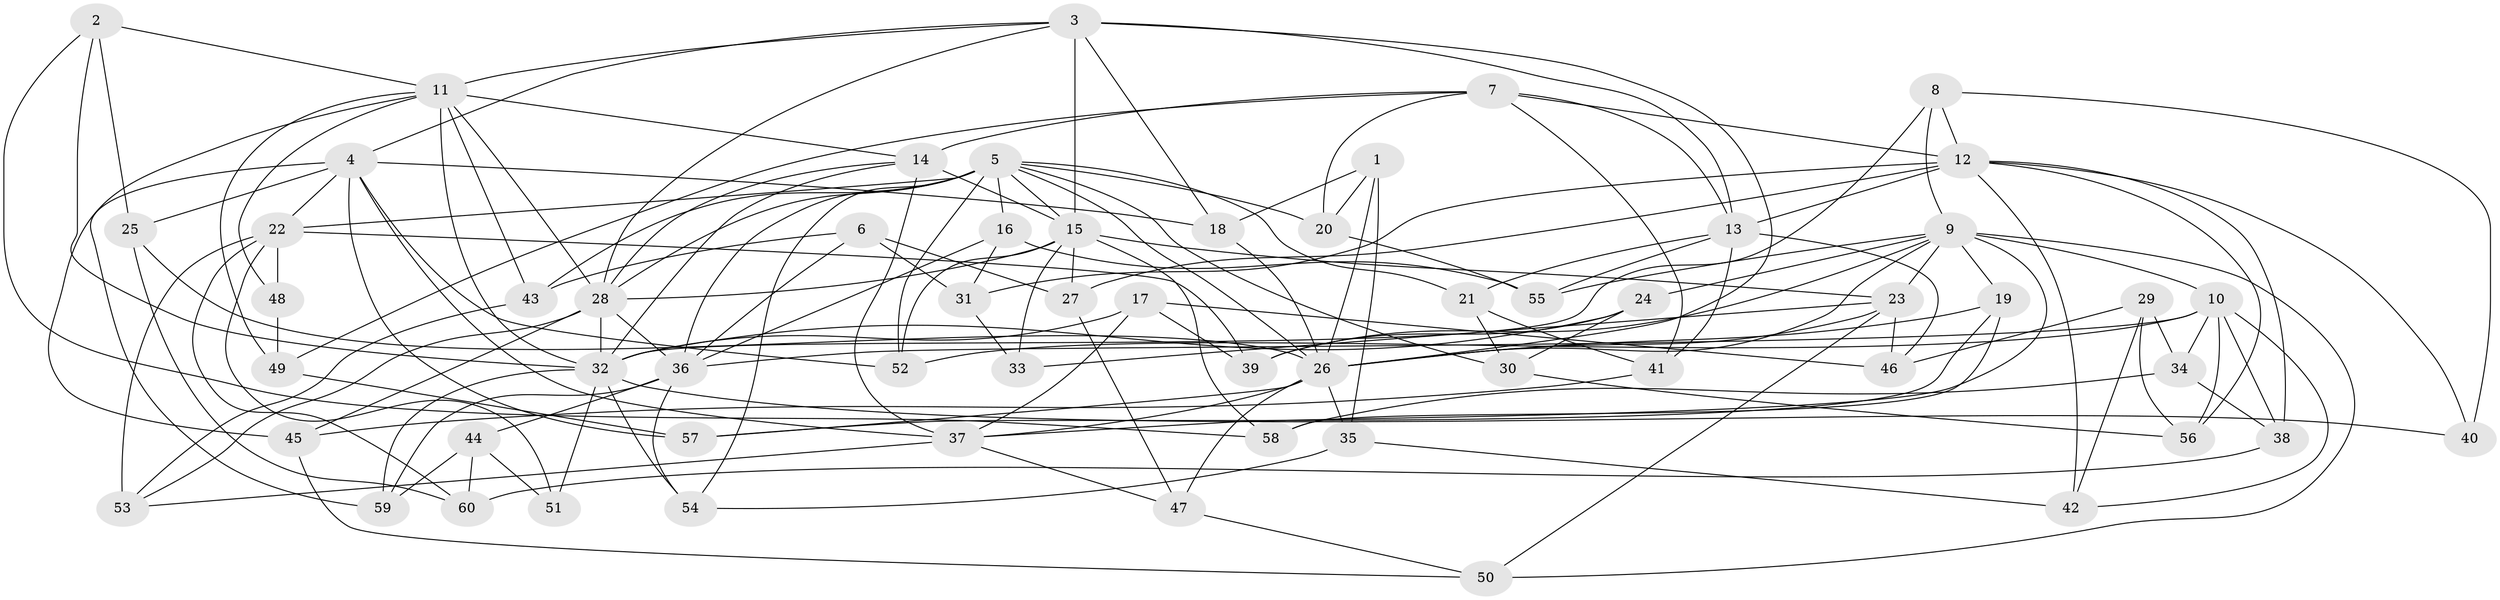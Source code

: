 // original degree distribution, {4: 1.0}
// Generated by graph-tools (version 1.1) at 2025/37/03/09/25 02:37:58]
// undirected, 60 vertices, 157 edges
graph export_dot {
graph [start="1"]
  node [color=gray90,style=filled];
  1;
  2;
  3;
  4;
  5;
  6;
  7;
  8;
  9;
  10;
  11;
  12;
  13;
  14;
  15;
  16;
  17;
  18;
  19;
  20;
  21;
  22;
  23;
  24;
  25;
  26;
  27;
  28;
  29;
  30;
  31;
  32;
  33;
  34;
  35;
  36;
  37;
  38;
  39;
  40;
  41;
  42;
  43;
  44;
  45;
  46;
  47;
  48;
  49;
  50;
  51;
  52;
  53;
  54;
  55;
  56;
  57;
  58;
  59;
  60;
  1 -- 18 [weight=1.0];
  1 -- 20 [weight=1.0];
  1 -- 26 [weight=1.0];
  1 -- 35 [weight=1.0];
  2 -- 11 [weight=1.0];
  2 -- 25 [weight=1.0];
  2 -- 32 [weight=1.0];
  2 -- 58 [weight=1.0];
  3 -- 4 [weight=2.0];
  3 -- 11 [weight=1.0];
  3 -- 13 [weight=2.0];
  3 -- 15 [weight=3.0];
  3 -- 18 [weight=1.0];
  3 -- 26 [weight=1.0];
  3 -- 28 [weight=2.0];
  4 -- 18 [weight=1.0];
  4 -- 22 [weight=1.0];
  4 -- 25 [weight=1.0];
  4 -- 37 [weight=2.0];
  4 -- 52 [weight=1.0];
  4 -- 57 [weight=1.0];
  4 -- 59 [weight=1.0];
  5 -- 15 [weight=1.0];
  5 -- 16 [weight=1.0];
  5 -- 20 [weight=1.0];
  5 -- 21 [weight=1.0];
  5 -- 22 [weight=1.0];
  5 -- 26 [weight=1.0];
  5 -- 28 [weight=1.0];
  5 -- 30 [weight=1.0];
  5 -- 36 [weight=1.0];
  5 -- 43 [weight=1.0];
  5 -- 52 [weight=1.0];
  5 -- 54 [weight=1.0];
  6 -- 27 [weight=1.0];
  6 -- 31 [weight=1.0];
  6 -- 36 [weight=1.0];
  6 -- 43 [weight=1.0];
  7 -- 12 [weight=2.0];
  7 -- 13 [weight=2.0];
  7 -- 14 [weight=3.0];
  7 -- 20 [weight=1.0];
  7 -- 41 [weight=1.0];
  7 -- 49 [weight=1.0];
  8 -- 9 [weight=1.0];
  8 -- 12 [weight=1.0];
  8 -- 32 [weight=1.0];
  8 -- 40 [weight=1.0];
  9 -- 10 [weight=3.0];
  9 -- 19 [weight=1.0];
  9 -- 23 [weight=1.0];
  9 -- 24 [weight=1.0];
  9 -- 26 [weight=1.0];
  9 -- 37 [weight=1.0];
  9 -- 39 [weight=1.0];
  9 -- 50 [weight=1.0];
  9 -- 55 [weight=1.0];
  10 -- 34 [weight=1.0];
  10 -- 36 [weight=2.0];
  10 -- 38 [weight=1.0];
  10 -- 42 [weight=1.0];
  10 -- 52 [weight=1.0];
  10 -- 56 [weight=1.0];
  11 -- 14 [weight=1.0];
  11 -- 28 [weight=2.0];
  11 -- 32 [weight=1.0];
  11 -- 43 [weight=1.0];
  11 -- 45 [weight=1.0];
  11 -- 48 [weight=1.0];
  11 -- 49 [weight=1.0];
  12 -- 13 [weight=2.0];
  12 -- 27 [weight=1.0];
  12 -- 31 [weight=1.0];
  12 -- 38 [weight=1.0];
  12 -- 40 [weight=2.0];
  12 -- 42 [weight=1.0];
  12 -- 56 [weight=1.0];
  13 -- 21 [weight=1.0];
  13 -- 41 [weight=1.0];
  13 -- 46 [weight=1.0];
  13 -- 55 [weight=1.0];
  14 -- 15 [weight=1.0];
  14 -- 28 [weight=1.0];
  14 -- 32 [weight=1.0];
  14 -- 37 [weight=1.0];
  15 -- 23 [weight=1.0];
  15 -- 27 [weight=1.0];
  15 -- 28 [weight=1.0];
  15 -- 33 [weight=2.0];
  15 -- 52 [weight=1.0];
  15 -- 58 [weight=1.0];
  16 -- 31 [weight=1.0];
  16 -- 36 [weight=1.0];
  16 -- 55 [weight=1.0];
  17 -- 32 [weight=1.0];
  17 -- 37 [weight=1.0];
  17 -- 39 [weight=1.0];
  17 -- 46 [weight=1.0];
  18 -- 26 [weight=1.0];
  19 -- 26 [weight=1.0];
  19 -- 57 [weight=1.0];
  19 -- 58 [weight=1.0];
  20 -- 55 [weight=1.0];
  21 -- 30 [weight=1.0];
  21 -- 41 [weight=1.0];
  22 -- 39 [weight=1.0];
  22 -- 48 [weight=2.0];
  22 -- 51 [weight=1.0];
  22 -- 53 [weight=1.0];
  22 -- 60 [weight=1.0];
  23 -- 26 [weight=1.0];
  23 -- 33 [weight=1.0];
  23 -- 46 [weight=1.0];
  23 -- 50 [weight=1.0];
  24 -- 30 [weight=1.0];
  24 -- 32 [weight=1.0];
  24 -- 39 [weight=1.0];
  25 -- 26 [weight=1.0];
  25 -- 60 [weight=1.0];
  26 -- 35 [weight=1.0];
  26 -- 37 [weight=1.0];
  26 -- 47 [weight=1.0];
  26 -- 57 [weight=1.0];
  27 -- 47 [weight=1.0];
  28 -- 32 [weight=1.0];
  28 -- 36 [weight=2.0];
  28 -- 45 [weight=1.0];
  28 -- 53 [weight=1.0];
  29 -- 34 [weight=1.0];
  29 -- 42 [weight=1.0];
  29 -- 46 [weight=1.0];
  29 -- 56 [weight=1.0];
  30 -- 56 [weight=1.0];
  31 -- 33 [weight=1.0];
  32 -- 40 [weight=1.0];
  32 -- 51 [weight=2.0];
  32 -- 54 [weight=1.0];
  32 -- 59 [weight=1.0];
  34 -- 38 [weight=1.0];
  34 -- 58 [weight=1.0];
  35 -- 42 [weight=1.0];
  35 -- 54 [weight=1.0];
  36 -- 44 [weight=1.0];
  36 -- 54 [weight=1.0];
  36 -- 59 [weight=1.0];
  37 -- 47 [weight=1.0];
  37 -- 53 [weight=1.0];
  38 -- 60 [weight=1.0];
  41 -- 45 [weight=1.0];
  43 -- 53 [weight=1.0];
  44 -- 51 [weight=1.0];
  44 -- 59 [weight=1.0];
  44 -- 60 [weight=1.0];
  45 -- 50 [weight=1.0];
  47 -- 50 [weight=1.0];
  48 -- 49 [weight=1.0];
  49 -- 57 [weight=1.0];
}
